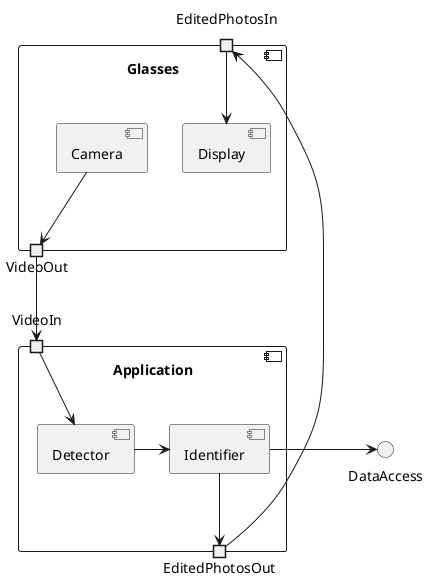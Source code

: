 @startuml Domain
top to bottom direction

component Glasses {
    component Camera {
    }

    component Display {
    }
    portin EditedPhotosIn
    portout VideoOut

}

component Application {
    component Detector {
    }

    component Identifier {
    }
    portout EditedPhotosOut
    portin VideoIn

}

() DataAccess

EditedPhotosOut --> EditedPhotosIn
VideoOut --> VideoIn
EditedPhotosIn --> Display
Camera --> VideoOut
VideoIn --> Detector
Identifier --> EditedPhotosOut
Detector -right-> Identifier
Identifier -right-> DataAccess


@enduml
